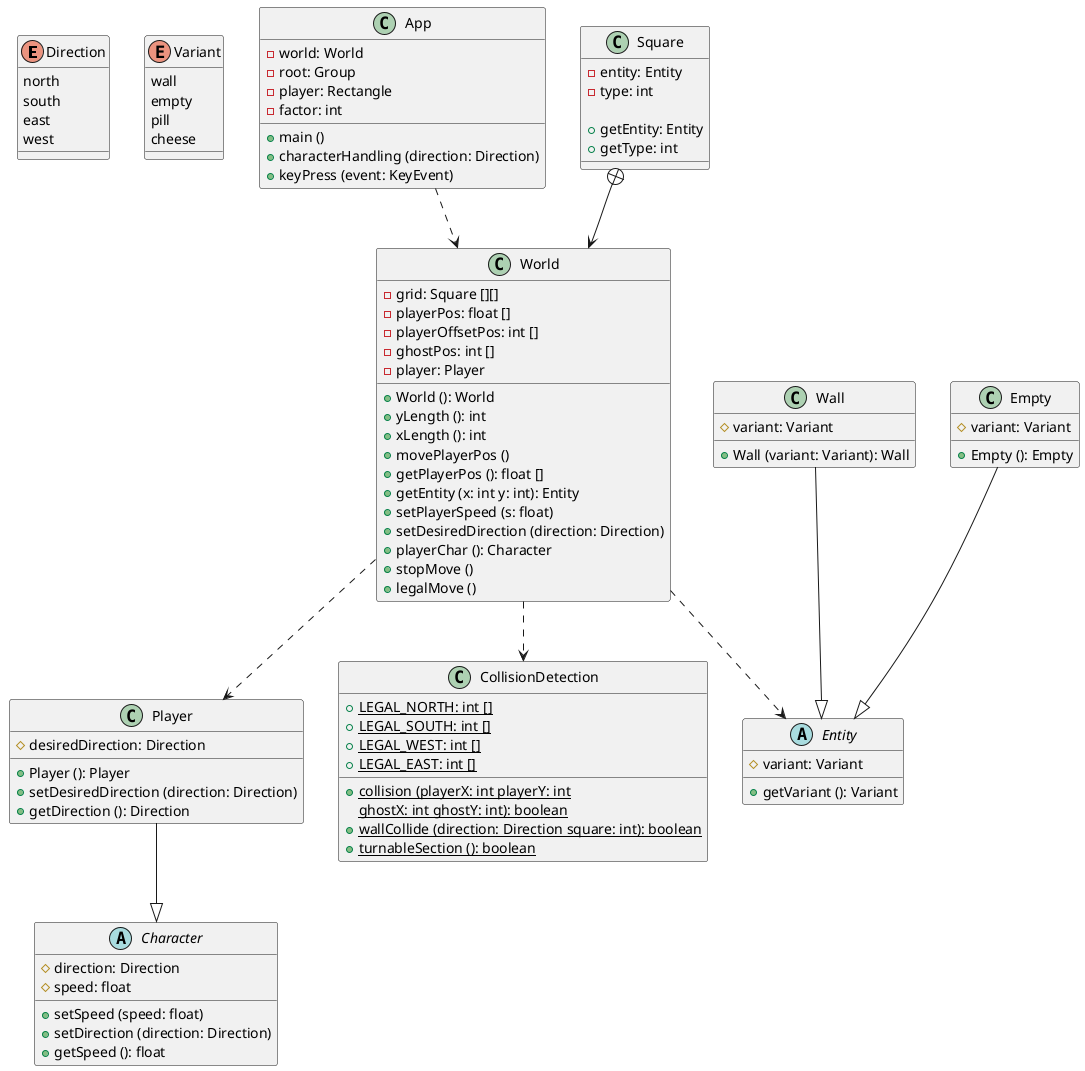 @startuml

enum Direction {
    north
    south
    east
    west
}

enum Variant {
    wall
    empty
    pill
    cheese
}

class App {
    - world: World
    - root: Group
    - player: Rectangle
    - factor: int

    + main ()
    + characterHandling (direction: Direction)
    + keyPress (event: KeyEvent)
}

class World {
    - grid: Square [][]
    - playerPos: float []
    - playerOffsetPos: int []
    - ghostPos: int []
    - player: Player

    + World (): World
    + yLength (): int
    + xLength (): int
    + movePlayerPos ()
    + getPlayerPos (): float []
    + getEntity (x: int y: int): Entity
    + setPlayerSpeed (s: float)
    + setDesiredDirection (direction: Direction)
    + playerChar (): Character
    + stopMove ()
    + legalMove ()
}

class Square {
    - entity: Entity
    - type: int

    + getEntity: Entity
    + getType: int
}

abstract class Character {
    # direction: Direction
    # speed: float

    + setSpeed (speed: float)
    + setDirection (direction: Direction)
    + getSpeed (): float
}

class Player {
    # desiredDirection: Direction

    + Player (): Player
    + setDesiredDirection (direction: Direction)
    + getDirection (): Direction
}

class CollisionDetection {
    {static} + LEGAL_NORTH: int []
    {static} + LEGAL_SOUTH: int []
    {static} + LEGAL_WEST: int []
    {static} + LEGAL_EAST: int []

    {static} + collision (playerX: int playerY: int 
    {static} ghostX: int ghostY: int): boolean
    {static} + wallCollide (direction: Direction square: int): boolean
    {static} + turnableSection (): boolean
}

abstract class Entity {
    # variant: Variant

    + getVariant (): Variant
}

class Wall {
    # variant: Variant

    + Wall (variant: Variant): Wall
}

class Empty {
    # variant: Variant

    + Empty (): Empty
}

App ..> World

Square +--> World
World ..> Player
World ..> Entity
World ..> CollisionDetection

Player --|> Character

Wall --|> Entity
Empty --|> Entity


@enduml